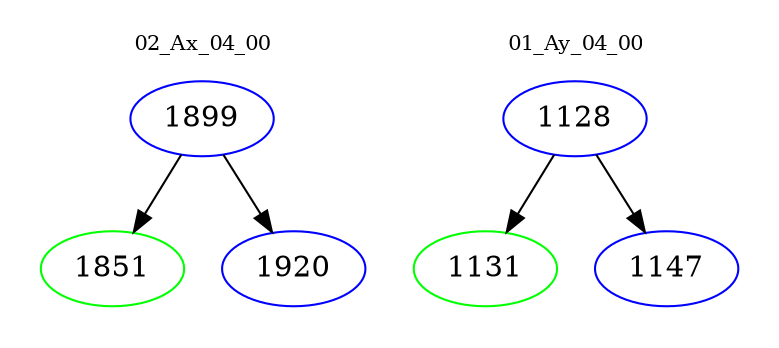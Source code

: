 digraph{
subgraph cluster_0 {
color = white
label = "02_Ax_04_00";
fontsize=10;
T0_1899 [label="1899", color="blue"]
T0_1899 -> T0_1851 [color="black"]
T0_1851 [label="1851", color="green"]
T0_1899 -> T0_1920 [color="black"]
T0_1920 [label="1920", color="blue"]
}
subgraph cluster_1 {
color = white
label = "01_Ay_04_00";
fontsize=10;
T1_1128 [label="1128", color="blue"]
T1_1128 -> T1_1131 [color="black"]
T1_1131 [label="1131", color="green"]
T1_1128 -> T1_1147 [color="black"]
T1_1147 [label="1147", color="blue"]
}
}
